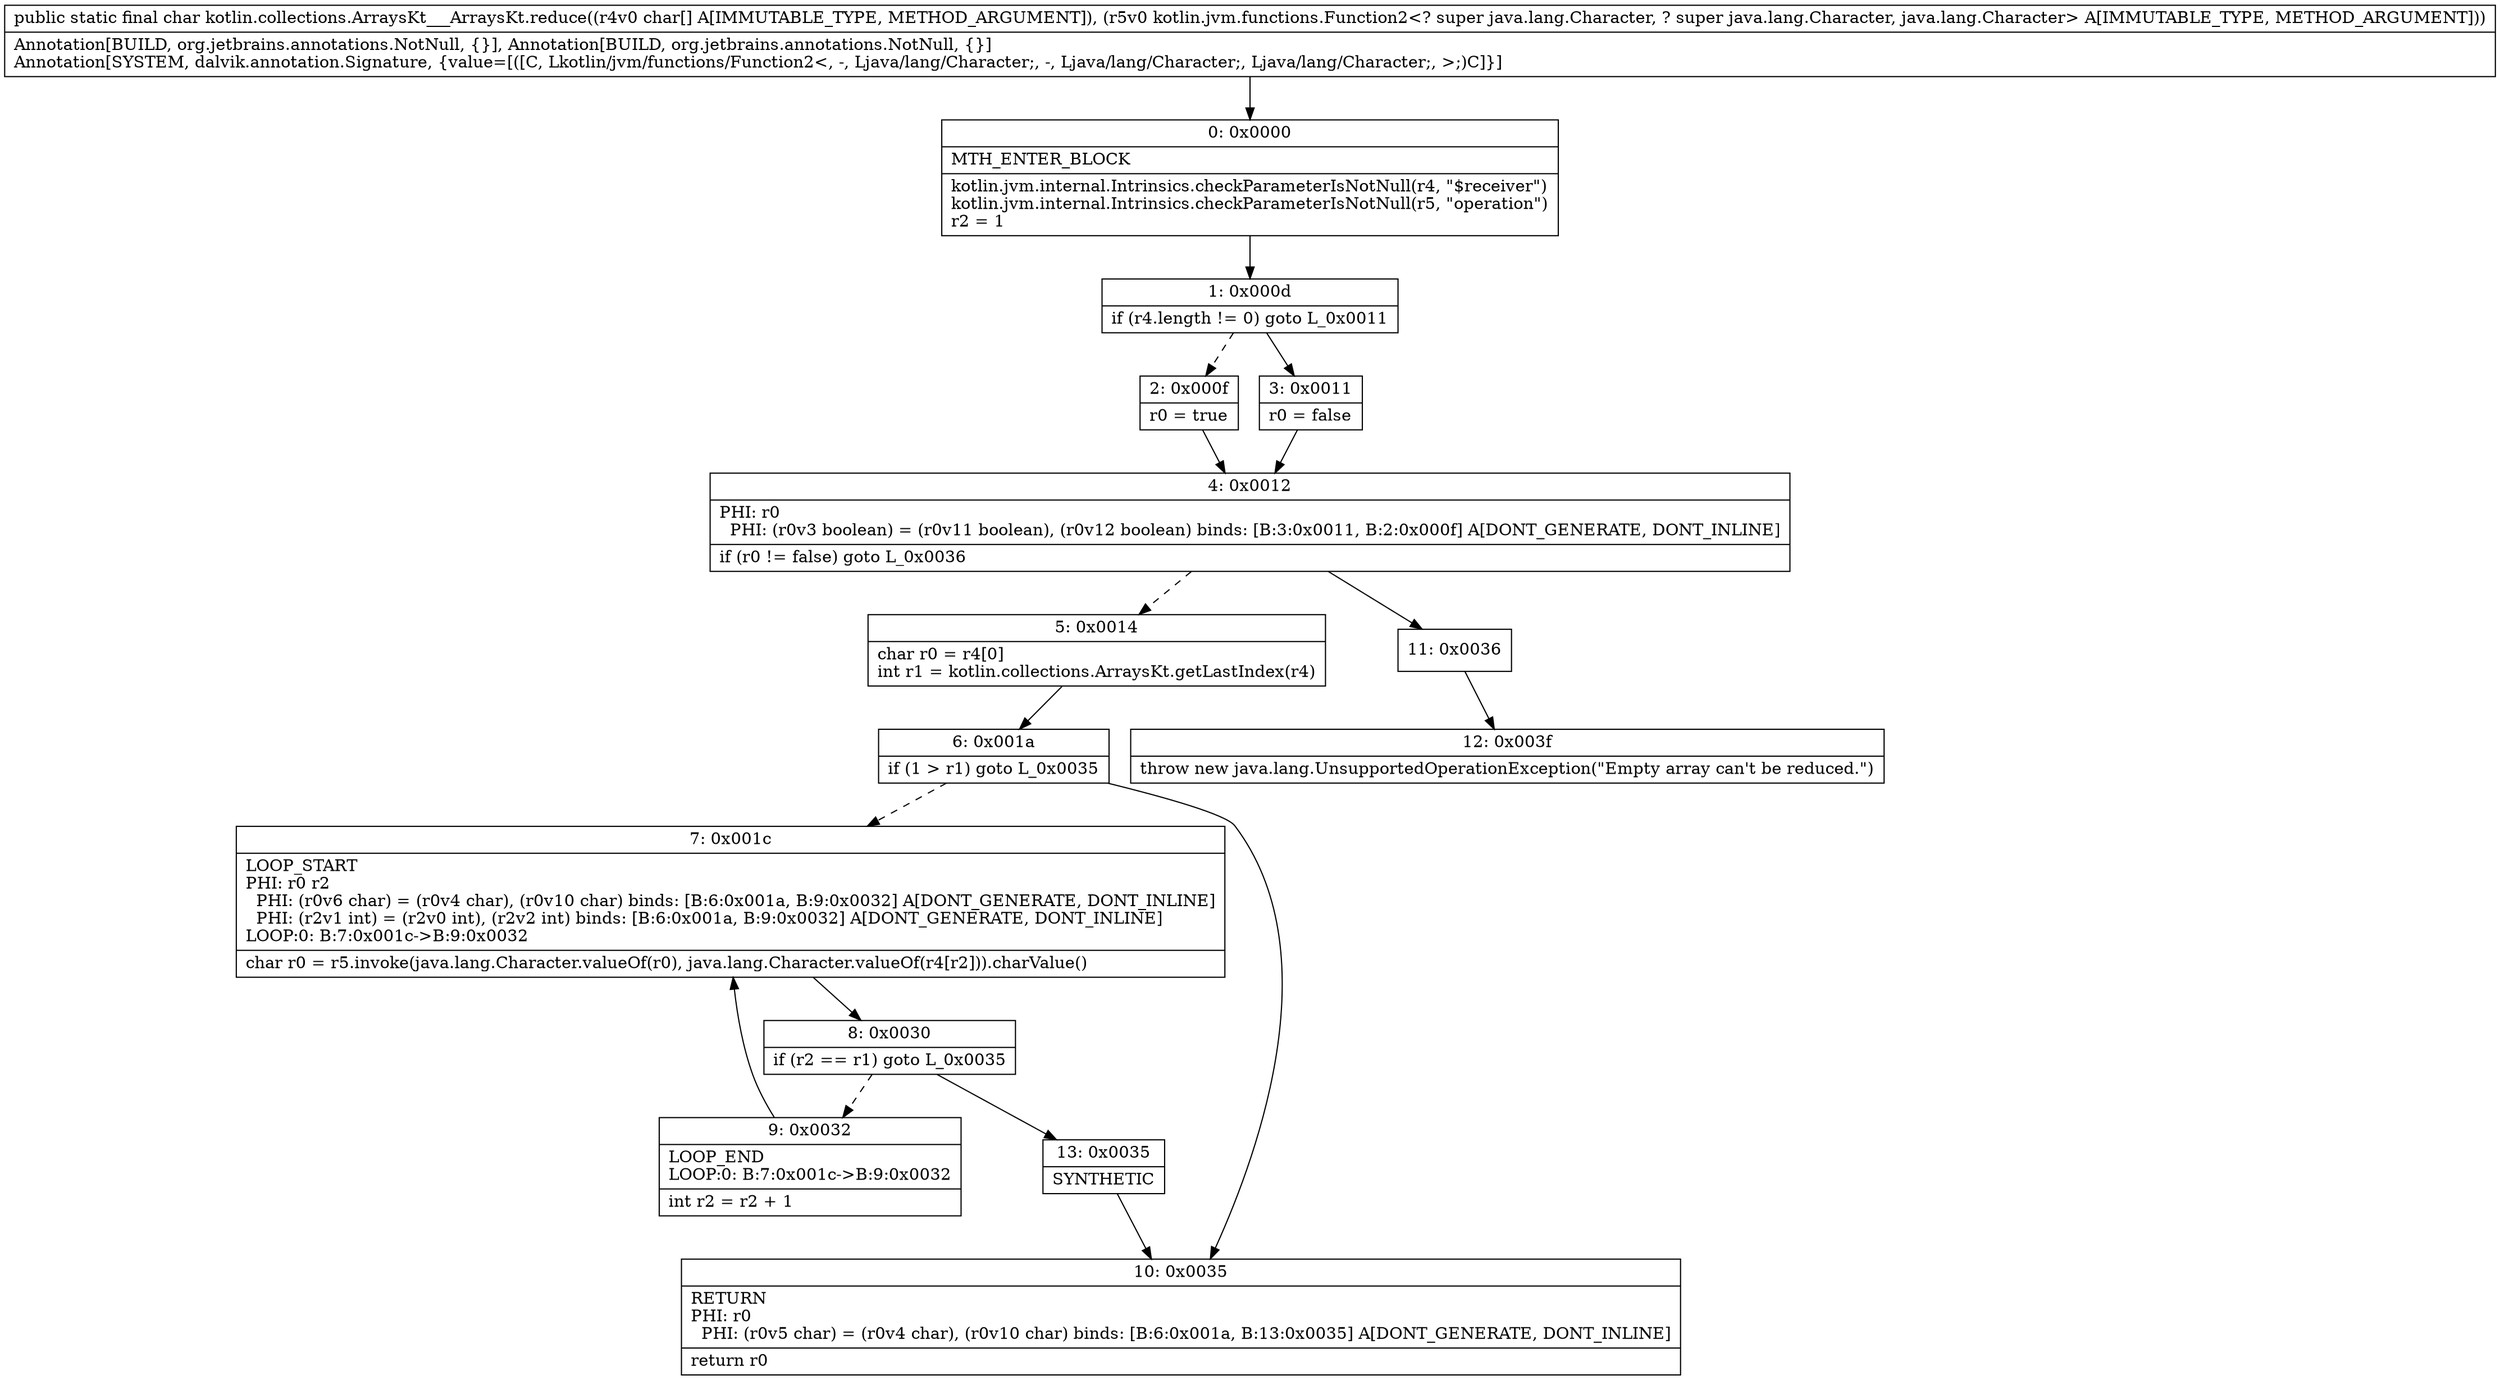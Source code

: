 digraph "CFG forkotlin.collections.ArraysKt___ArraysKt.reduce([CLkotlin\/jvm\/functions\/Function2;)C" {
Node_0 [shape=record,label="{0\:\ 0x0000|MTH_ENTER_BLOCK\l|kotlin.jvm.internal.Intrinsics.checkParameterIsNotNull(r4, \"$receiver\")\lkotlin.jvm.internal.Intrinsics.checkParameterIsNotNull(r5, \"operation\")\lr2 = 1\l}"];
Node_1 [shape=record,label="{1\:\ 0x000d|if (r4.length != 0) goto L_0x0011\l}"];
Node_2 [shape=record,label="{2\:\ 0x000f|r0 = true\l}"];
Node_3 [shape=record,label="{3\:\ 0x0011|r0 = false\l}"];
Node_4 [shape=record,label="{4\:\ 0x0012|PHI: r0 \l  PHI: (r0v3 boolean) = (r0v11 boolean), (r0v12 boolean) binds: [B:3:0x0011, B:2:0x000f] A[DONT_GENERATE, DONT_INLINE]\l|if (r0 != false) goto L_0x0036\l}"];
Node_5 [shape=record,label="{5\:\ 0x0014|char r0 = r4[0]\lint r1 = kotlin.collections.ArraysKt.getLastIndex(r4)\l}"];
Node_6 [shape=record,label="{6\:\ 0x001a|if (1 \> r1) goto L_0x0035\l}"];
Node_7 [shape=record,label="{7\:\ 0x001c|LOOP_START\lPHI: r0 r2 \l  PHI: (r0v6 char) = (r0v4 char), (r0v10 char) binds: [B:6:0x001a, B:9:0x0032] A[DONT_GENERATE, DONT_INLINE]\l  PHI: (r2v1 int) = (r2v0 int), (r2v2 int) binds: [B:6:0x001a, B:9:0x0032] A[DONT_GENERATE, DONT_INLINE]\lLOOP:0: B:7:0x001c\-\>B:9:0x0032\l|char r0 = r5.invoke(java.lang.Character.valueOf(r0), java.lang.Character.valueOf(r4[r2])).charValue()\l}"];
Node_8 [shape=record,label="{8\:\ 0x0030|if (r2 == r1) goto L_0x0035\l}"];
Node_9 [shape=record,label="{9\:\ 0x0032|LOOP_END\lLOOP:0: B:7:0x001c\-\>B:9:0x0032\l|int r2 = r2 + 1\l}"];
Node_10 [shape=record,label="{10\:\ 0x0035|RETURN\lPHI: r0 \l  PHI: (r0v5 char) = (r0v4 char), (r0v10 char) binds: [B:6:0x001a, B:13:0x0035] A[DONT_GENERATE, DONT_INLINE]\l|return r0\l}"];
Node_11 [shape=record,label="{11\:\ 0x0036}"];
Node_12 [shape=record,label="{12\:\ 0x003f|throw new java.lang.UnsupportedOperationException(\"Empty array can't be reduced.\")\l}"];
Node_13 [shape=record,label="{13\:\ 0x0035|SYNTHETIC\l}"];
MethodNode[shape=record,label="{public static final char kotlin.collections.ArraysKt___ArraysKt.reduce((r4v0 char[] A[IMMUTABLE_TYPE, METHOD_ARGUMENT]), (r5v0 kotlin.jvm.functions.Function2\<? super java.lang.Character, ? super java.lang.Character, java.lang.Character\> A[IMMUTABLE_TYPE, METHOD_ARGUMENT]))  | Annotation[BUILD, org.jetbrains.annotations.NotNull, \{\}], Annotation[BUILD, org.jetbrains.annotations.NotNull, \{\}]\lAnnotation[SYSTEM, dalvik.annotation.Signature, \{value=[([C, Lkotlin\/jvm\/functions\/Function2\<, \-, Ljava\/lang\/Character;, \-, Ljava\/lang\/Character;, Ljava\/lang\/Character;, \>;)C]\}]\l}"];
MethodNode -> Node_0;
Node_0 -> Node_1;
Node_1 -> Node_2[style=dashed];
Node_1 -> Node_3;
Node_2 -> Node_4;
Node_3 -> Node_4;
Node_4 -> Node_5[style=dashed];
Node_4 -> Node_11;
Node_5 -> Node_6;
Node_6 -> Node_7[style=dashed];
Node_6 -> Node_10;
Node_7 -> Node_8;
Node_8 -> Node_9[style=dashed];
Node_8 -> Node_13;
Node_9 -> Node_7;
Node_11 -> Node_12;
Node_13 -> Node_10;
}


